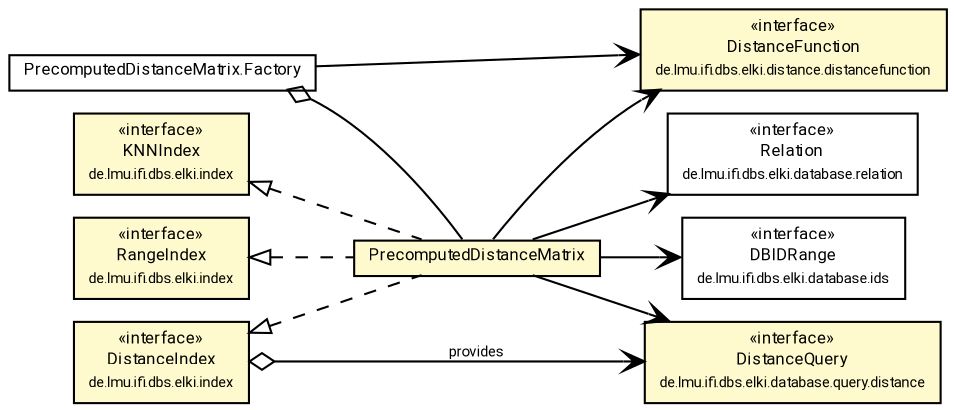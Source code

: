 #!/usr/local/bin/dot
#
# Class diagram 
# Generated by UMLGraph version R5_7_2-60-g0e99a6 (http://www.spinellis.gr/umlgraph/)
#

digraph G {
	graph [fontnames="svg"]
	edge [fontname="Roboto",fontsize=7,labelfontname="Roboto",labelfontsize=7,color="black"];
	node [fontname="Roboto",fontcolor="black",fontsize=8,shape=plaintext,margin=0,width=0,height=0];
	nodesep=0.15;
	ranksep=0.25;
	rankdir=LR;
	// de.lmu.ifi.dbs.elki.index.RangeIndex<O>
	c8303770 [label=<<table title="de.lmu.ifi.dbs.elki.index.RangeIndex" border="0" cellborder="1" cellspacing="0" cellpadding="2" bgcolor="LemonChiffon" href="../RangeIndex.html" target="_parent">
		<tr><td><table border="0" cellspacing="0" cellpadding="1">
		<tr><td align="center" balign="center"> &#171;interface&#187; </td></tr>
		<tr><td align="center" balign="center"> <font face="Roboto">RangeIndex</font> </td></tr>
		<tr><td align="center" balign="center"> <font face="Roboto" point-size="7.0">de.lmu.ifi.dbs.elki.index</font> </td></tr>
		</table></td></tr>
		</table>>, URL="../RangeIndex.html"];
	// de.lmu.ifi.dbs.elki.index.DistanceIndex<O>
	c8303772 [label=<<table title="de.lmu.ifi.dbs.elki.index.DistanceIndex" border="0" cellborder="1" cellspacing="0" cellpadding="2" bgcolor="LemonChiffon" href="../DistanceIndex.html" target="_parent">
		<tr><td><table border="0" cellspacing="0" cellpadding="1">
		<tr><td align="center" balign="center"> &#171;interface&#187; </td></tr>
		<tr><td align="center" balign="center"> <font face="Roboto">DistanceIndex</font> </td></tr>
		<tr><td align="center" balign="center"> <font face="Roboto" point-size="7.0">de.lmu.ifi.dbs.elki.index</font> </td></tr>
		</table></td></tr>
		</table>>, URL="../DistanceIndex.html"];
	// de.lmu.ifi.dbs.elki.index.KNNIndex<O>
	c8303774 [label=<<table title="de.lmu.ifi.dbs.elki.index.KNNIndex" border="0" cellborder="1" cellspacing="0" cellpadding="2" bgcolor="LemonChiffon" href="../KNNIndex.html" target="_parent">
		<tr><td><table border="0" cellspacing="0" cellpadding="1">
		<tr><td align="center" balign="center"> &#171;interface&#187; </td></tr>
		<tr><td align="center" balign="center"> <font face="Roboto">KNNIndex</font> </td></tr>
		<tr><td align="center" balign="center"> <font face="Roboto" point-size="7.0">de.lmu.ifi.dbs.elki.index</font> </td></tr>
		</table></td></tr>
		</table>>, URL="../KNNIndex.html"];
	// de.lmu.ifi.dbs.elki.distance.distancefunction.DistanceFunction<O>
	c8303776 [label=<<table title="de.lmu.ifi.dbs.elki.distance.distancefunction.DistanceFunction" border="0" cellborder="1" cellspacing="0" cellpadding="2" bgcolor="LemonChiffon" href="../../distance/distancefunction/DistanceFunction.html" target="_parent">
		<tr><td><table border="0" cellspacing="0" cellpadding="1">
		<tr><td align="center" balign="center"> &#171;interface&#187; </td></tr>
		<tr><td align="center" balign="center"> <font face="Roboto">DistanceFunction</font> </td></tr>
		<tr><td align="center" balign="center"> <font face="Roboto" point-size="7.0">de.lmu.ifi.dbs.elki.distance.distancefunction</font> </td></tr>
		</table></td></tr>
		</table>>, URL="../../distance/distancefunction/DistanceFunction.html"];
	// de.lmu.ifi.dbs.elki.database.query.distance.DistanceQuery<O>
	c8303799 [label=<<table title="de.lmu.ifi.dbs.elki.database.query.distance.DistanceQuery" border="0" cellborder="1" cellspacing="0" cellpadding="2" bgcolor="LemonChiffon" href="../../database/query/distance/DistanceQuery.html" target="_parent">
		<tr><td><table border="0" cellspacing="0" cellpadding="1">
		<tr><td align="center" balign="center"> &#171;interface&#187; </td></tr>
		<tr><td align="center" balign="center"> <font face="Roboto">DistanceQuery</font> </td></tr>
		<tr><td align="center" balign="center"> <font face="Roboto" point-size="7.0">de.lmu.ifi.dbs.elki.database.query.distance</font> </td></tr>
		</table></td></tr>
		</table>>, URL="../../database/query/distance/DistanceQuery.html"];
	// de.lmu.ifi.dbs.elki.database.relation.Relation<O>
	c8303816 [label=<<table title="de.lmu.ifi.dbs.elki.database.relation.Relation" border="0" cellborder="1" cellspacing="0" cellpadding="2" href="../../database/relation/Relation.html" target="_parent">
		<tr><td><table border="0" cellspacing="0" cellpadding="1">
		<tr><td align="center" balign="center"> &#171;interface&#187; </td></tr>
		<tr><td align="center" balign="center"> <font face="Roboto">Relation</font> </td></tr>
		<tr><td align="center" balign="center"> <font face="Roboto" point-size="7.0">de.lmu.ifi.dbs.elki.database.relation</font> </td></tr>
		</table></td></tr>
		</table>>, URL="../../database/relation/Relation.html"];
	// de.lmu.ifi.dbs.elki.database.ids.DBIDRange
	c8303971 [label=<<table title="de.lmu.ifi.dbs.elki.database.ids.DBIDRange" border="0" cellborder="1" cellspacing="0" cellpadding="2" href="../../database/ids/DBIDRange.html" target="_parent">
		<tr><td><table border="0" cellspacing="0" cellpadding="1">
		<tr><td align="center" balign="center"> &#171;interface&#187; </td></tr>
		<tr><td align="center" balign="center"> <font face="Roboto">DBIDRange</font> </td></tr>
		<tr><td align="center" balign="center"> <font face="Roboto" point-size="7.0">de.lmu.ifi.dbs.elki.database.ids</font> </td></tr>
		</table></td></tr>
		</table>>, URL="../../database/ids/DBIDRange.html"];
	// de.lmu.ifi.dbs.elki.index.distancematrix.PrecomputedDistanceMatrix<O>
	c8305122 [label=<<table title="de.lmu.ifi.dbs.elki.index.distancematrix.PrecomputedDistanceMatrix" border="0" cellborder="1" cellspacing="0" cellpadding="2" bgcolor="lemonChiffon" href="PrecomputedDistanceMatrix.html" target="_parent">
		<tr><td><table border="0" cellspacing="0" cellpadding="1">
		<tr><td align="center" balign="center"> <font face="Roboto">PrecomputedDistanceMatrix</font> </td></tr>
		</table></td></tr>
		</table>>, URL="PrecomputedDistanceMatrix.html"];
	// de.lmu.ifi.dbs.elki.index.distancematrix.PrecomputedDistanceMatrix.Factory<O>
	c8305126 [label=<<table title="de.lmu.ifi.dbs.elki.index.distancematrix.PrecomputedDistanceMatrix.Factory" border="0" cellborder="1" cellspacing="0" cellpadding="2" href="PrecomputedDistanceMatrix.Factory.html" target="_parent">
		<tr><td><table border="0" cellspacing="0" cellpadding="1">
		<tr><td align="center" balign="center"> <font face="Roboto">PrecomputedDistanceMatrix.Factory</font> </td></tr>
		</table></td></tr>
		</table>>, URL="PrecomputedDistanceMatrix.Factory.html"];
	// de.lmu.ifi.dbs.elki.index.DistanceIndex<O> navhas de.lmu.ifi.dbs.elki.database.query.distance.DistanceQuery<O>
	c8303772 -> c8303799 [arrowhead=open,arrowtail=ediamond,dir=both,weight=3,label="provides"];
	// de.lmu.ifi.dbs.elki.index.distancematrix.PrecomputedDistanceMatrix<O> implements de.lmu.ifi.dbs.elki.index.DistanceIndex<O>
	c8303772 -> c8305122 [arrowtail=empty,style=dashed,dir=back,weight=9];
	// de.lmu.ifi.dbs.elki.index.distancematrix.PrecomputedDistanceMatrix<O> implements de.lmu.ifi.dbs.elki.index.RangeIndex<O>
	c8303770 -> c8305122 [arrowtail=empty,style=dashed,dir=back,weight=9];
	// de.lmu.ifi.dbs.elki.index.distancematrix.PrecomputedDistanceMatrix<O> implements de.lmu.ifi.dbs.elki.index.KNNIndex<O>
	c8303774 -> c8305122 [arrowtail=empty,style=dashed,dir=back,weight=9];
	// de.lmu.ifi.dbs.elki.index.distancematrix.PrecomputedDistanceMatrix.Factory<O> has de.lmu.ifi.dbs.elki.index.distancematrix.PrecomputedDistanceMatrix<O>
	c8305126 -> c8305122 [arrowhead=none,arrowtail=ediamond,dir=back,weight=4];
	// de.lmu.ifi.dbs.elki.index.distancematrix.PrecomputedDistanceMatrix<O> navassoc de.lmu.ifi.dbs.elki.database.relation.Relation<O>
	c8305122 -> c8303816 [arrowhead=open,weight=1];
	// de.lmu.ifi.dbs.elki.index.distancematrix.PrecomputedDistanceMatrix<O> navassoc de.lmu.ifi.dbs.elki.distance.distancefunction.DistanceFunction<O>
	c8305122 -> c8303776 [arrowhead=open,weight=1];
	// de.lmu.ifi.dbs.elki.index.distancematrix.PrecomputedDistanceMatrix<O> navassoc de.lmu.ifi.dbs.elki.database.query.distance.DistanceQuery<O>
	c8305122 -> c8303799 [arrowhead=open,weight=1];
	// de.lmu.ifi.dbs.elki.index.distancematrix.PrecomputedDistanceMatrix<O> navassoc de.lmu.ifi.dbs.elki.database.ids.DBIDRange
	c8305122 -> c8303971 [arrowhead=open,weight=1];
	// de.lmu.ifi.dbs.elki.index.distancematrix.PrecomputedDistanceMatrix.Factory<O> navassoc de.lmu.ifi.dbs.elki.distance.distancefunction.DistanceFunction<O>
	c8305126 -> c8303776 [arrowhead=open,weight=1];
}

